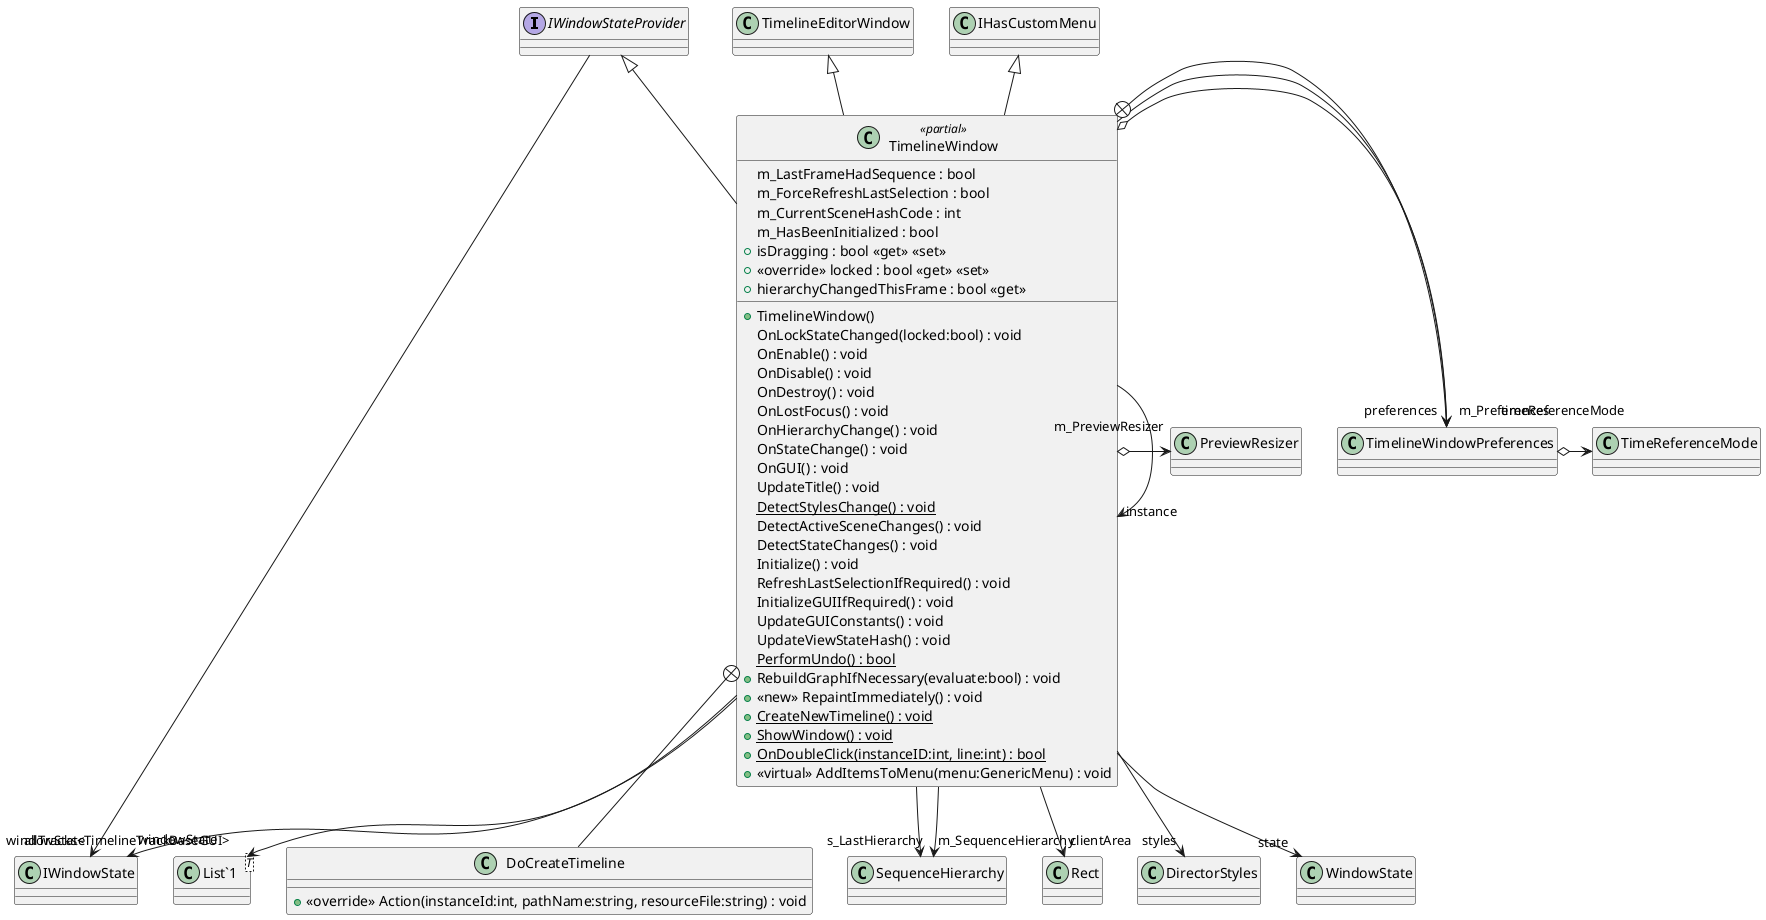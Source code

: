 @startuml
interface IWindowStateProvider {
}
class TimelineWindow <<partial>> {
    m_LastFrameHadSequence : bool
    m_ForceRefreshLastSelection : bool
    m_CurrentSceneHashCode : int
    m_HasBeenInitialized : bool
    + isDragging : bool <<get>> <<set>>
    + <<override>> locked : bool <<get>> <<set>>
    + hierarchyChangedThisFrame : bool <<get>>
    + TimelineWindow()
    OnLockStateChanged(locked:bool) : void
    OnEnable() : void
    OnDisable() : void
    OnDestroy() : void
    OnLostFocus() : void
    OnHierarchyChange() : void
    OnStateChange() : void
    OnGUI() : void
    UpdateTitle() : void
    {static} DetectStylesChange() : void
    DetectActiveSceneChanges() : void
    DetectStateChanges() : void
    Initialize() : void
    RefreshLastSelectionIfRequired() : void
    InitializeGUIIfRequired() : void
    UpdateGUIConstants() : void
    UpdateViewStateHash() : void
    {static} PerformUndo() : bool
    + RebuildGraphIfNecessary(evaluate:bool) : void
    + <<new>> RepaintImmediately() : void
    + {static} CreateNewTimeline() : void
    + {static} ShowWindow() : void
    + {static} OnDoubleClick(instanceID:int, line:int) : bool
    + <<virtual>> AddItemsToMenu(menu:GenericMenu) : void
}
class TimelineWindowPreferences {
}
class "List`1"<T> {
}
class DoCreateTimeline {
    + <<override>> Action(instanceId:int, pathName:string, resourceFile:string) : void
}
IWindowStateProvider --> "windowState" IWindowState
TimelineEditorWindow <|-- TimelineWindow
IHasCustomMenu <|-- TimelineWindow
IWindowStateProvider <|-- TimelineWindow
TimelineWindow o-> "m_Preferences" TimelineWindowPreferences
TimelineWindow --> "preferences" TimelineWindowPreferences
TimelineWindow o-> "m_PreviewResizer" PreviewResizer
TimelineWindow --> "m_SequenceHierarchy" SequenceHierarchy
TimelineWindow --> "s_LastHierarchy" SequenceHierarchy
TimelineWindow --> "instance" TimelineWindow
TimelineWindow --> "clientArea" Rect
TimelineWindow --> "styles" DirectorStyles
TimelineWindow --> "allTracks<TimelineTrackBaseGUI>" "List`1"
TimelineWindow --> "state" WindowState
TimelineWindow --> "windowState" IWindowState
TimelineWindow +-- TimelineWindowPreferences
TimelineWindowPreferences o-> "timeReferenceMode" TimeReferenceMode
TimelineWindow +-- DoCreateTimeline
@enduml
